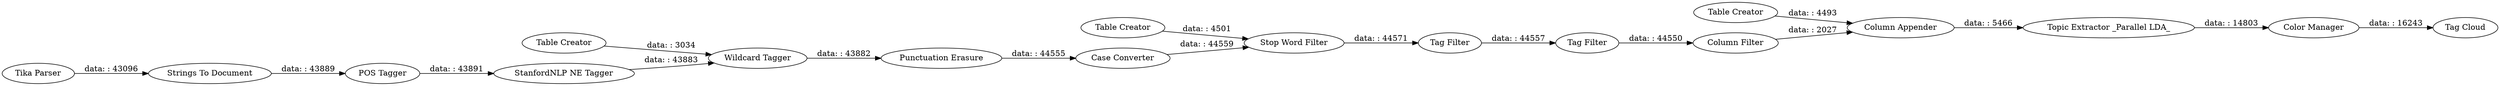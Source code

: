 digraph {
	"-7025810257171661933_27" [label="Punctuation Erasure"]
	"-35718732947025431_11" [label="Table Creator"]
	"-5054739179094427968_60" [label="Tag Cloud"]
	"-5054739179094427968_59" [label="Color Manager"]
	"-7025810257171661933_28" [label="Stop Word Filter"]
	"-7025810257171661933_31" [label="Tag Filter"]
	"-7025810257171661933_38" [label="Column Filter"]
	"-7025810257171661933_25" [label="Table Creator"]
	"-7025810257171661933_29" [label="Case Converter"]
	"-35718732947025431_5" [label="Strings To Document"]
	"-35718732947025431_10" [label="Wildcard Tagger"]
	"-7025810257171661933_39" [label="Table Creator"]
	"-5054739179094427968_58" [label="Topic Extractor _Parallel LDA_"]
	"-35718732947025431_9" [label="StanfordNLP NE Tagger"]
	"-35718732947025431_4" [label="Tika Parser"]
	"-7025810257171661933_40" [label="Column Appender"]
	"-7025810257171661933_26" [label="Tag Filter"]
	"-35718732947025431_7" [label="POS Tagger"]
	"-7025810257171661933_29" -> "-7025810257171661933_28" [label="data: : 44559"]
	"-35718732947025431_4" -> "-35718732947025431_5" [label="data: : 43096"]
	"-5054739179094427968_59" -> "-5054739179094427968_60" [label="data: : 16243"]
	"-35718732947025431_10" -> "-7025810257171661933_27" [label="data: : 43882"]
	"-5054739179094427968_58" -> "-5054739179094427968_59" [label="data: : 14803"]
	"-7025810257171661933_31" -> "-7025810257171661933_38" [label="data: : 44550"]
	"-7025810257171661933_40" -> "-5054739179094427968_58" [label="data: : 5466"]
	"-7025810257171661933_26" -> "-7025810257171661933_31" [label="data: : 44557"]
	"-35718732947025431_5" -> "-35718732947025431_7" [label="data: : 43889"]
	"-7025810257171661933_28" -> "-7025810257171661933_26" [label="data: : 44571"]
	"-7025810257171661933_39" -> "-7025810257171661933_40" [label="data: : 4493"]
	"-7025810257171661933_27" -> "-7025810257171661933_29" [label="data: : 44555"]
	"-35718732947025431_11" -> "-35718732947025431_10" [label="data: : 3034"]
	"-35718732947025431_9" -> "-35718732947025431_10" [label="data: : 43883"]
	"-35718732947025431_7" -> "-35718732947025431_9" [label="data: : 43891"]
	"-7025810257171661933_25" -> "-7025810257171661933_28" [label="data: : 4501"]
	"-7025810257171661933_38" -> "-7025810257171661933_40" [label="data: : 2027"]
	rankdir=LR
}
